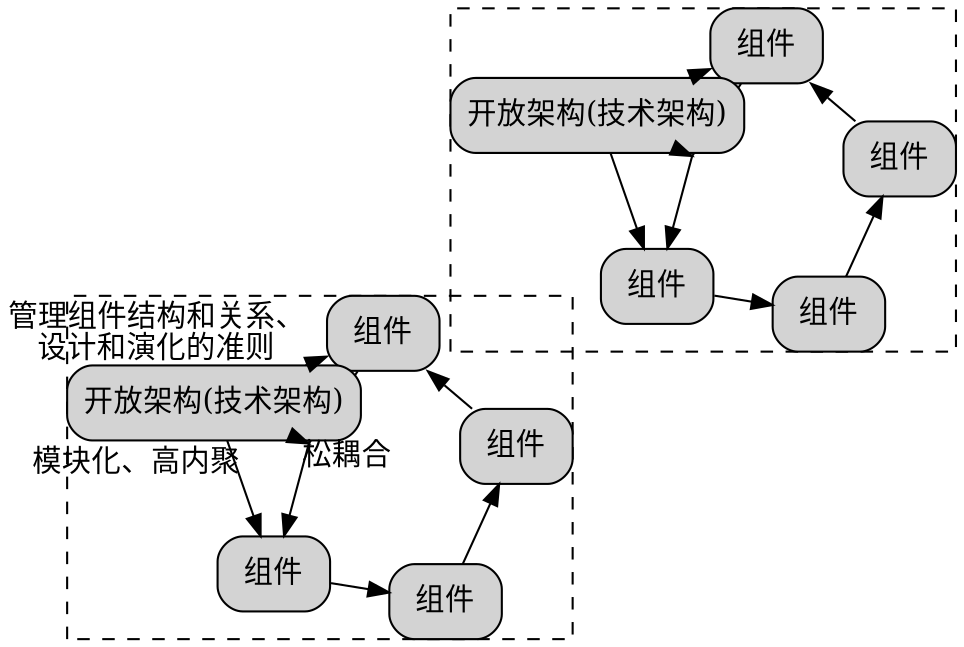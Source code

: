 digraph G {
layout=neato
  graph [rankdir=LR,compound=true];
  node [shape=box, style="rounded,filled"];
  
  subgraph cluster1{
    label="";
	style = dashed;
    
    subgraph cluster_system1{
      label="开放系统1"
      node1[label="组件"]
      node2[label="组件"] 
      node3[label="组件"]
      node4[label="组件"]
      
      // 创建不可见节点
      invis_node1 [shape=point, width=0, height=0, label=""]
      
      // 重新连接节点，在node1和node2之间插入不可见节点
      node1 -> node2
      node2 -> node3
      node3 -> node4
      node4 -> invis_node1 [dir=none]  // dir=none 表示没有箭头
      invis_node1 -> node1
      
      {rank=same;node1;node4;invis_node1}
      {rank=same;node2;node3}
    }
  TA1[label="开放架构(技术架构)"]
  TA1->node1[label="模块化、高内聚"]
  TA1->invis_node1[label="松耦合"]
  TA1->node4[label="管理组件结构和关系、\n设计和演化的准则",lhead="cluster_system1"]
}
  subgraph cluster2{
    label="";
	style = dashed;
    
    subgraph cluster_system2{
      label="开放系统2"
      node5[label="组件"]
      node6[label="组件"] 
      node7[label="组件"]
      node8[label="组件"]
      
      // 创建不可见节点
      invis_node2 [shape=point, width=0, height=0, label=""]
      
      // 重新连接节点，在node5和node6之间插入不可见节点
      node5 -> node6
      node6 -> node7
      node7 -> node8
      node8 -> invis_node2 [dir=none]  // dir=none 表示没有箭头
      invis_node2 -> node5
      
      {rank=same;node5;node8;invis_node2}
      {rank=same;node6;node7}
    }
  TA2[label="开放架构(技术架构)"]
  TA2->node5
  TA2->invis_node2
  TA2->node8[lhead="cluster_system2"]
  }
}
